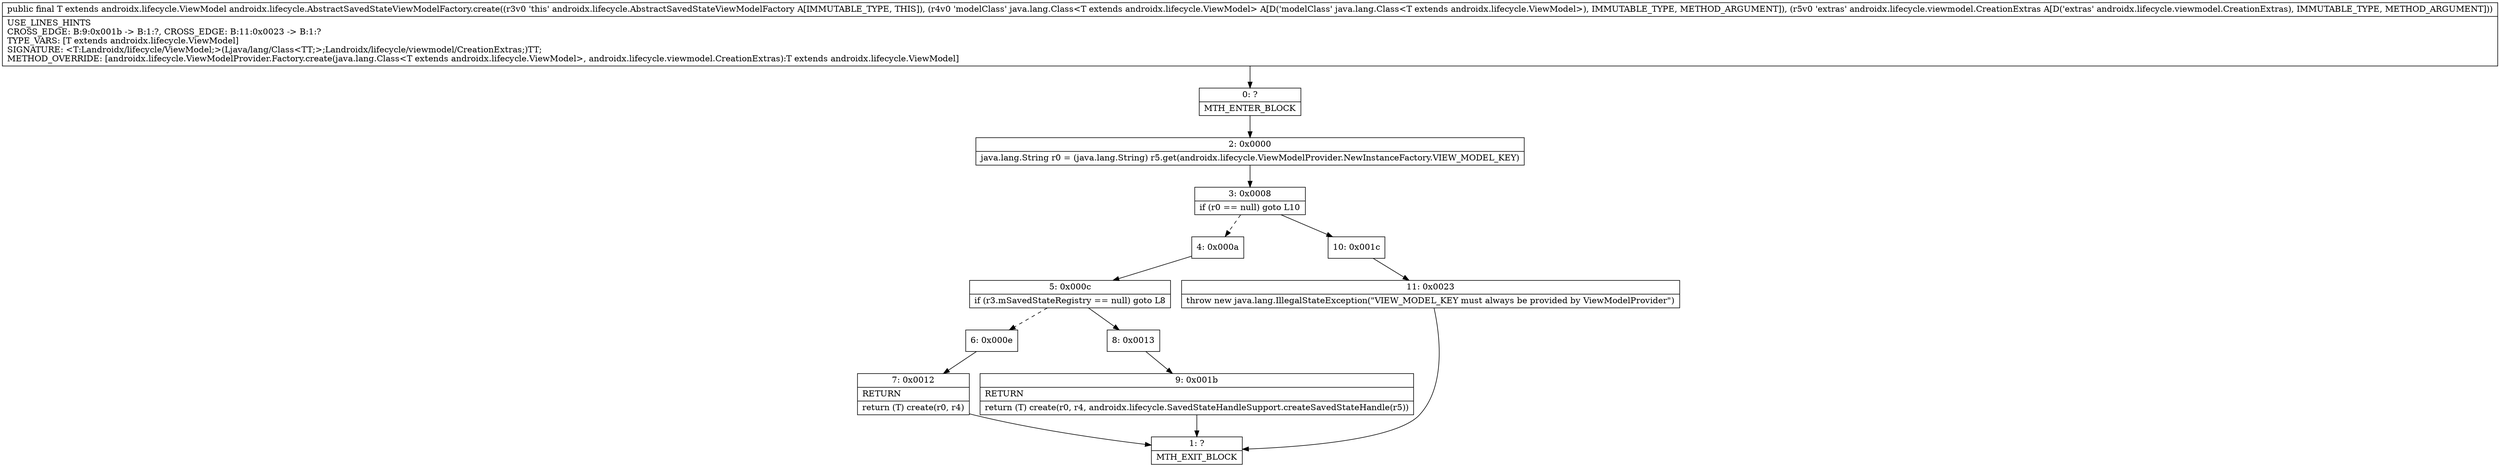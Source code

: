 digraph "CFG forandroidx.lifecycle.AbstractSavedStateViewModelFactory.create(Ljava\/lang\/Class;Landroidx\/lifecycle\/viewmodel\/CreationExtras;)Landroidx\/lifecycle\/ViewModel;" {
Node_0 [shape=record,label="{0\:\ ?|MTH_ENTER_BLOCK\l}"];
Node_2 [shape=record,label="{2\:\ 0x0000|java.lang.String r0 = (java.lang.String) r5.get(androidx.lifecycle.ViewModelProvider.NewInstanceFactory.VIEW_MODEL_KEY)\l}"];
Node_3 [shape=record,label="{3\:\ 0x0008|if (r0 == null) goto L10\l}"];
Node_4 [shape=record,label="{4\:\ 0x000a}"];
Node_5 [shape=record,label="{5\:\ 0x000c|if (r3.mSavedStateRegistry == null) goto L8\l}"];
Node_6 [shape=record,label="{6\:\ 0x000e}"];
Node_7 [shape=record,label="{7\:\ 0x0012|RETURN\l|return (T) create(r0, r4)\l}"];
Node_1 [shape=record,label="{1\:\ ?|MTH_EXIT_BLOCK\l}"];
Node_8 [shape=record,label="{8\:\ 0x0013}"];
Node_9 [shape=record,label="{9\:\ 0x001b|RETURN\l|return (T) create(r0, r4, androidx.lifecycle.SavedStateHandleSupport.createSavedStateHandle(r5))\l}"];
Node_10 [shape=record,label="{10\:\ 0x001c}"];
Node_11 [shape=record,label="{11\:\ 0x0023|throw new java.lang.IllegalStateException(\"VIEW_MODEL_KEY must always be provided by ViewModelProvider\")\l}"];
MethodNode[shape=record,label="{public final T extends androidx.lifecycle.ViewModel androidx.lifecycle.AbstractSavedStateViewModelFactory.create((r3v0 'this' androidx.lifecycle.AbstractSavedStateViewModelFactory A[IMMUTABLE_TYPE, THIS]), (r4v0 'modelClass' java.lang.Class\<T extends androidx.lifecycle.ViewModel\> A[D('modelClass' java.lang.Class\<T extends androidx.lifecycle.ViewModel\>), IMMUTABLE_TYPE, METHOD_ARGUMENT]), (r5v0 'extras' androidx.lifecycle.viewmodel.CreationExtras A[D('extras' androidx.lifecycle.viewmodel.CreationExtras), IMMUTABLE_TYPE, METHOD_ARGUMENT]))  | USE_LINES_HINTS\lCROSS_EDGE: B:9:0x001b \-\> B:1:?, CROSS_EDGE: B:11:0x0023 \-\> B:1:?\lTYPE_VARS: [T extends androidx.lifecycle.ViewModel]\lSIGNATURE: \<T:Landroidx\/lifecycle\/ViewModel;\>(Ljava\/lang\/Class\<TT;\>;Landroidx\/lifecycle\/viewmodel\/CreationExtras;)TT;\lMETHOD_OVERRIDE: [androidx.lifecycle.ViewModelProvider.Factory.create(java.lang.Class\<T extends androidx.lifecycle.ViewModel\>, androidx.lifecycle.viewmodel.CreationExtras):T extends androidx.lifecycle.ViewModel]\l}"];
MethodNode -> Node_0;Node_0 -> Node_2;
Node_2 -> Node_3;
Node_3 -> Node_4[style=dashed];
Node_3 -> Node_10;
Node_4 -> Node_5;
Node_5 -> Node_6[style=dashed];
Node_5 -> Node_8;
Node_6 -> Node_7;
Node_7 -> Node_1;
Node_8 -> Node_9;
Node_9 -> Node_1;
Node_10 -> Node_11;
Node_11 -> Node_1;
}

